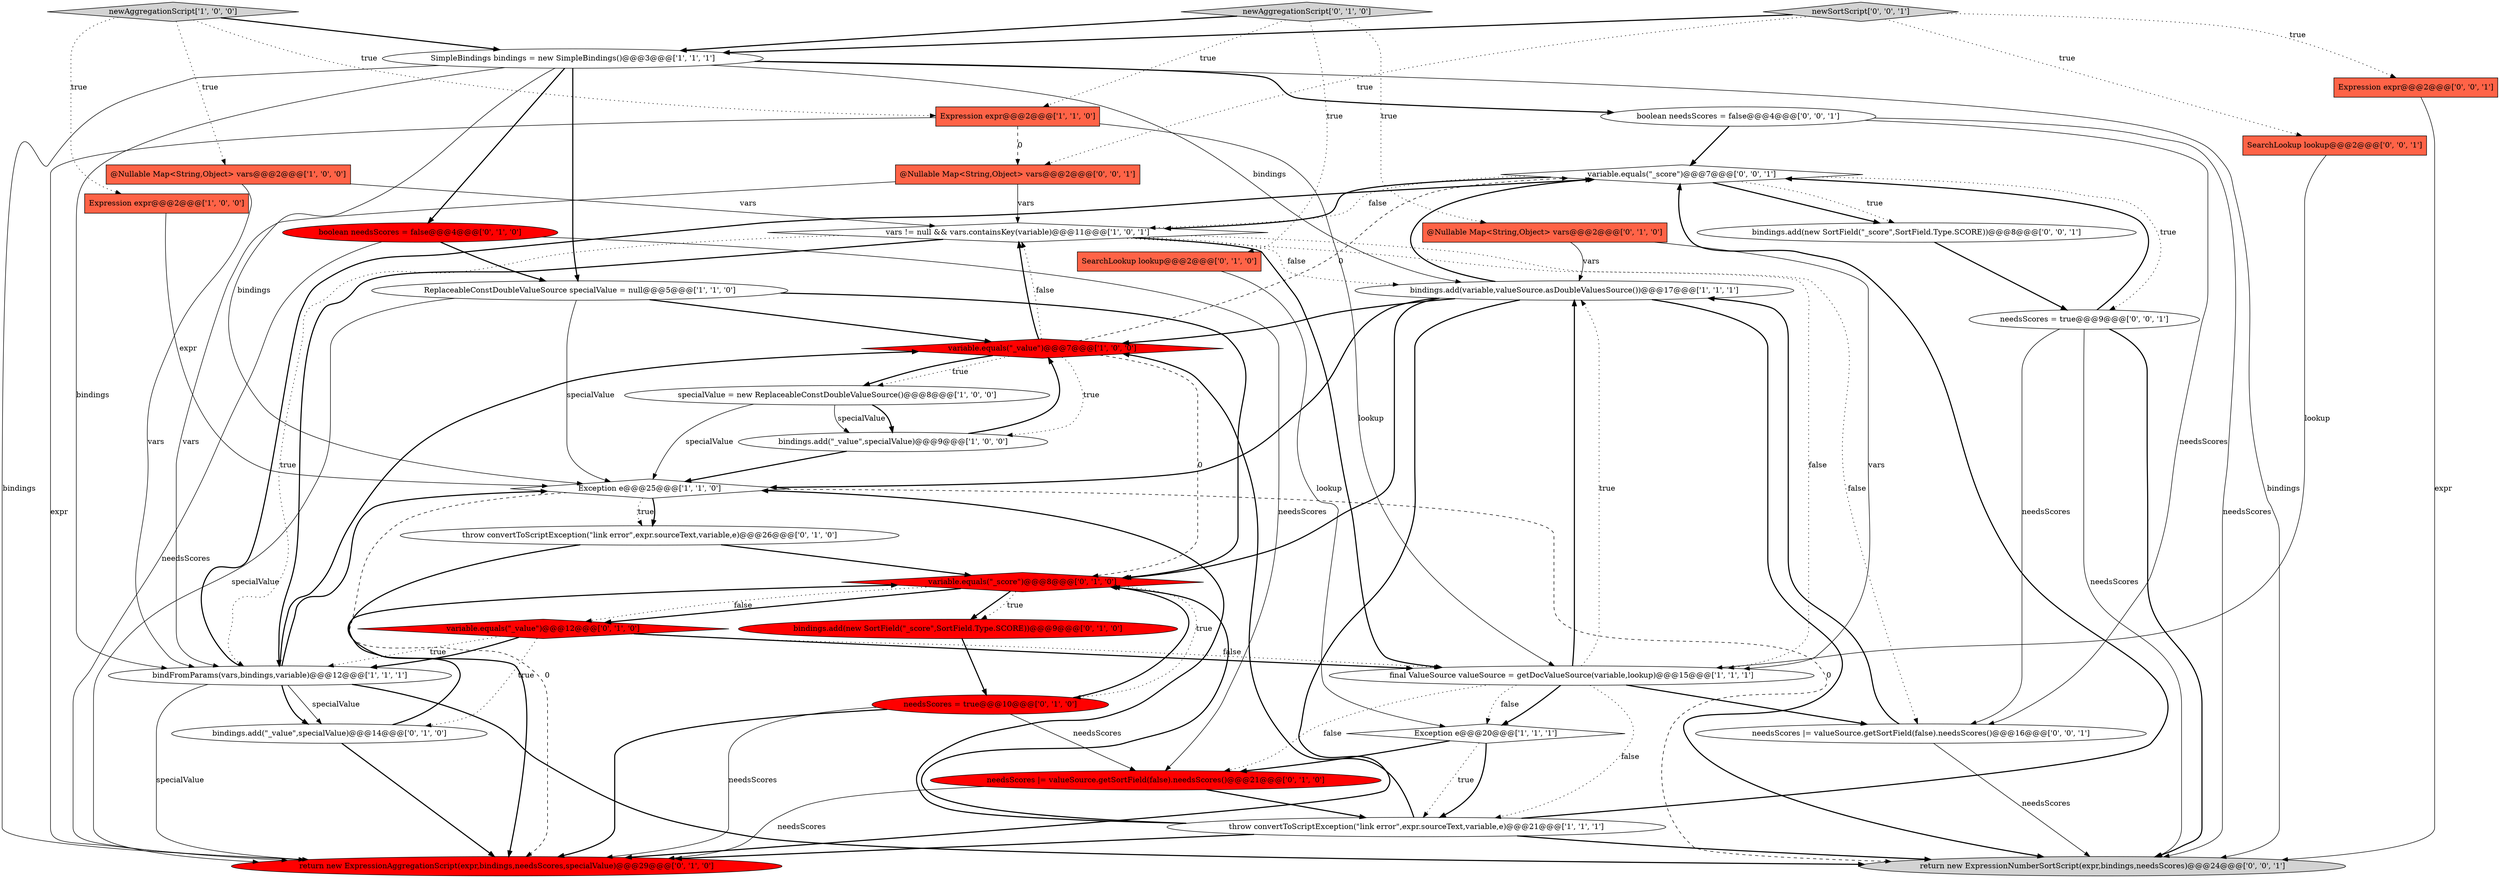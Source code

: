digraph {
37 [style = filled, label = "variable.equals(\"_score\")@@@7@@@['0', '0', '1']", fillcolor = white, shape = diamond image = "AAA0AAABBB3BBB"];
36 [style = filled, label = "boolean needsScores = false@@@4@@@['0', '0', '1']", fillcolor = white, shape = ellipse image = "AAA0AAABBB3BBB"];
26 [style = filled, label = "newAggregationScript['0', '1', '0']", fillcolor = lightgray, shape = diamond image = "AAA0AAABBB2BBB"];
7 [style = filled, label = "vars != null && vars.containsKey(variable)@@@11@@@['1', '0', '1']", fillcolor = white, shape = diamond image = "AAA0AAABBB1BBB"];
16 [style = filled, label = "variable.equals(\"_value\")@@@12@@@['0', '1', '0']", fillcolor = red, shape = diamond image = "AAA1AAABBB2BBB"];
9 [style = filled, label = "SimpleBindings bindings = new SimpleBindings()@@@3@@@['1', '1', '1']", fillcolor = white, shape = ellipse image = "AAA0AAABBB1BBB"];
35 [style = filled, label = "needsScores = true@@@9@@@['0', '0', '1']", fillcolor = white, shape = ellipse image = "AAA0AAABBB3BBB"];
0 [style = filled, label = "ReplaceableConstDoubleValueSource specialValue = null@@@5@@@['1', '1', '0']", fillcolor = white, shape = ellipse image = "AAA0AAABBB1BBB"];
19 [style = filled, label = "needsScores |= valueSource.getSortField(false).needsScores()@@@21@@@['0', '1', '0']", fillcolor = red, shape = ellipse image = "AAA1AAABBB2BBB"];
15 [style = filled, label = "variable.equals(\"_value\")@@@7@@@['1', '0', '0']", fillcolor = red, shape = diamond image = "AAA1AAABBB1BBB"];
10 [style = filled, label = "Expression expr@@@2@@@['1', '0', '0']", fillcolor = tomato, shape = box image = "AAA0AAABBB1BBB"];
29 [style = filled, label = "Expression expr@@@2@@@['0', '0', '1']", fillcolor = tomato, shape = box image = "AAA0AAABBB3BBB"];
18 [style = filled, label = "boolean needsScores = false@@@4@@@['0', '1', '0']", fillcolor = red, shape = ellipse image = "AAA1AAABBB2BBB"];
33 [style = filled, label = "bindings.add(new SortField(\"_score\",SortField.Type.SCORE))@@@8@@@['0', '0', '1']", fillcolor = white, shape = ellipse image = "AAA0AAABBB3BBB"];
21 [style = filled, label = "SearchLookup lookup@@@2@@@['0', '1', '0']", fillcolor = tomato, shape = box image = "AAA0AAABBB2BBB"];
8 [style = filled, label = "newAggregationScript['1', '0', '0']", fillcolor = lightgray, shape = diamond image = "AAA0AAABBB1BBB"];
28 [style = filled, label = "newSortScript['0', '0', '1']", fillcolor = lightgray, shape = diamond image = "AAA0AAABBB3BBB"];
2 [style = filled, label = "Exception e@@@25@@@['1', '1', '0']", fillcolor = white, shape = diamond image = "AAA0AAABBB1BBB"];
3 [style = filled, label = "throw convertToScriptException(\"link error\",expr.sourceText,variable,e)@@@21@@@['1', '1', '1']", fillcolor = white, shape = ellipse image = "AAA0AAABBB1BBB"];
32 [style = filled, label = "SearchLookup lookup@@@2@@@['0', '0', '1']", fillcolor = tomato, shape = box image = "AAA0AAABBB3BBB"];
25 [style = filled, label = "needsScores = true@@@10@@@['0', '1', '0']", fillcolor = red, shape = ellipse image = "AAA1AAABBB2BBB"];
17 [style = filled, label = "variable.equals(\"_score\")@@@8@@@['0', '1', '0']", fillcolor = red, shape = diamond image = "AAA1AAABBB2BBB"];
24 [style = filled, label = "bindings.add(\"_value\",specialValue)@@@14@@@['0', '1', '0']", fillcolor = white, shape = ellipse image = "AAA0AAABBB2BBB"];
34 [style = filled, label = "@Nullable Map<String,Object> vars@@@2@@@['0', '0', '1']", fillcolor = tomato, shape = box image = "AAA0AAABBB3BBB"];
1 [style = filled, label = "Exception e@@@20@@@['1', '1', '1']", fillcolor = white, shape = diamond image = "AAA0AAABBB1BBB"];
23 [style = filled, label = "@Nullable Map<String,Object> vars@@@2@@@['0', '1', '0']", fillcolor = tomato, shape = box image = "AAA0AAABBB2BBB"];
4 [style = filled, label = "bindings.add(variable,valueSource.asDoubleValuesSource())@@@17@@@['1', '1', '1']", fillcolor = white, shape = ellipse image = "AAA0AAABBB1BBB"];
20 [style = filled, label = "return new ExpressionAggregationScript(expr,bindings,needsScores,specialValue)@@@29@@@['0', '1', '0']", fillcolor = red, shape = ellipse image = "AAA1AAABBB2BBB"];
31 [style = filled, label = "needsScores |= valueSource.getSortField(false).needsScores()@@@16@@@['0', '0', '1']", fillcolor = white, shape = ellipse image = "AAA0AAABBB3BBB"];
14 [style = filled, label = "Expression expr@@@2@@@['1', '1', '0']", fillcolor = tomato, shape = box image = "AAA0AAABBB1BBB"];
12 [style = filled, label = "bindFromParams(vars,bindings,variable)@@@12@@@['1', '1', '1']", fillcolor = white, shape = ellipse image = "AAA0AAABBB1BBB"];
5 [style = filled, label = "specialValue = new ReplaceableConstDoubleValueSource()@@@8@@@['1', '0', '0']", fillcolor = white, shape = ellipse image = "AAA0AAABBB1BBB"];
6 [style = filled, label = "@Nullable Map<String,Object> vars@@@2@@@['1', '0', '0']", fillcolor = tomato, shape = box image = "AAA0AAABBB1BBB"];
27 [style = filled, label = "bindings.add(new SortField(\"_score\",SortField.Type.SCORE))@@@9@@@['0', '1', '0']", fillcolor = red, shape = ellipse image = "AAA1AAABBB2BBB"];
30 [style = filled, label = "return new ExpressionNumberSortScript(expr,bindings,needsScores)@@@24@@@['0', '0', '1']", fillcolor = lightgray, shape = ellipse image = "AAA0AAABBB3BBB"];
11 [style = filled, label = "bindings.add(\"_value\",specialValue)@@@9@@@['1', '0', '0']", fillcolor = white, shape = ellipse image = "AAA0AAABBB1BBB"];
13 [style = filled, label = "final ValueSource valueSource = getDocValueSource(variable,lookup)@@@15@@@['1', '1', '1']", fillcolor = white, shape = ellipse image = "AAA0AAABBB1BBB"];
22 [style = filled, label = "throw convertToScriptException(\"link error\",expr.sourceText,variable,e)@@@26@@@['0', '1', '0']", fillcolor = white, shape = ellipse image = "AAA0AAABBB2BBB"];
2->22 [style = dotted, label="true"];
36->30 [style = solid, label="needsScores"];
4->15 [style = bold, label=""];
35->30 [style = solid, label="needsScores"];
28->9 [style = bold, label=""];
26->9 [style = bold, label=""];
12->20 [style = solid, label="specialValue"];
32->13 [style = solid, label="lookup"];
14->13 [style = solid, label="lookup"];
0->15 [style = bold, label=""];
13->1 [style = bold, label=""];
1->3 [style = dotted, label="true"];
5->2 [style = solid, label="specialValue"];
37->7 [style = dotted, label="false"];
5->11 [style = solid, label="specialValue"];
12->2 [style = bold, label=""];
9->4 [style = solid, label="bindings"];
25->20 [style = solid, label="needsScores"];
35->37 [style = bold, label=""];
18->20 [style = solid, label="needsScores"];
24->17 [style = bold, label=""];
34->12 [style = solid, label="vars"];
13->31 [style = bold, label=""];
17->27 [style = bold, label=""];
37->33 [style = bold, label=""];
3->30 [style = bold, label=""];
15->7 [style = dotted, label="false"];
19->3 [style = bold, label=""];
27->25 [style = bold, label=""];
18->0 [style = bold, label=""];
17->27 [style = dotted, label="true"];
17->16 [style = bold, label=""];
13->4 [style = dotted, label="true"];
13->19 [style = dotted, label="false"];
18->19 [style = solid, label="needsScores"];
6->7 [style = solid, label="vars"];
0->17 [style = bold, label=""];
31->4 [style = bold, label=""];
26->23 [style = dotted, label="true"];
4->2 [style = bold, label=""];
23->13 [style = solid, label="vars"];
2->30 [style = dashed, label="0"];
12->37 [style = bold, label=""];
7->12 [style = dotted, label="true"];
14->20 [style = solid, label="expr"];
9->12 [style = solid, label="bindings"];
24->20 [style = bold, label=""];
28->29 [style = dotted, label="true"];
0->2 [style = solid, label="specialValue"];
12->24 [style = solid, label="specialValue"];
3->2 [style = bold, label=""];
22->20 [style = bold, label=""];
17->16 [style = dotted, label="false"];
7->4 [style = dotted, label="false"];
26->14 [style = dotted, label="true"];
36->31 [style = solid, label="needsScores"];
8->14 [style = dotted, label="true"];
35->31 [style = solid, label="needsScores"];
22->17 [style = bold, label=""];
15->17 [style = dashed, label="0"];
13->3 [style = dotted, label="false"];
5->11 [style = bold, label=""];
7->13 [style = dotted, label="false"];
9->2 [style = solid, label="bindings"];
36->37 [style = bold, label=""];
1->19 [style = bold, label=""];
28->34 [style = dotted, label="true"];
16->24 [style = dotted, label="true"];
15->5 [style = dotted, label="true"];
16->13 [style = bold, label=""];
21->1 [style = solid, label="lookup"];
34->7 [style = solid, label="vars"];
4->17 [style = bold, label=""];
3->37 [style = bold, label=""];
9->20 [style = solid, label="bindings"];
1->3 [style = bold, label=""];
12->24 [style = bold, label=""];
25->17 [style = bold, label=""];
37->7 [style = bold, label=""];
19->20 [style = solid, label="needsScores"];
13->1 [style = dotted, label="false"];
25->19 [style = solid, label="needsScores"];
37->35 [style = dotted, label="true"];
6->12 [style = solid, label="vars"];
25->20 [style = bold, label=""];
28->32 [style = dotted, label="true"];
9->18 [style = bold, label=""];
8->6 [style = dotted, label="true"];
17->25 [style = dotted, label="true"];
16->13 [style = dotted, label="false"];
23->4 [style = solid, label="vars"];
4->20 [style = bold, label=""];
15->11 [style = dotted, label="true"];
3->17 [style = bold, label=""];
35->30 [style = bold, label=""];
10->2 [style = solid, label="expr"];
9->36 [style = bold, label=""];
7->13 [style = bold, label=""];
29->30 [style = solid, label="expr"];
37->33 [style = dotted, label="true"];
33->35 [style = bold, label=""];
16->12 [style = dotted, label="true"];
2->20 [style = dashed, label="0"];
9->0 [style = bold, label=""];
15->7 [style = bold, label=""];
14->34 [style = dashed, label="0"];
7->12 [style = bold, label=""];
15->37 [style = dashed, label="0"];
9->30 [style = solid, label="bindings"];
7->31 [style = dotted, label="false"];
12->15 [style = bold, label=""];
12->30 [style = bold, label=""];
3->15 [style = bold, label=""];
8->10 [style = dotted, label="true"];
31->30 [style = solid, label="needsScores"];
0->20 [style = solid, label="specialValue"];
11->2 [style = bold, label=""];
15->5 [style = bold, label=""];
11->15 [style = bold, label=""];
3->20 [style = bold, label=""];
4->30 [style = bold, label=""];
4->37 [style = bold, label=""];
26->21 [style = dotted, label="true"];
8->9 [style = bold, label=""];
2->22 [style = bold, label=""];
16->12 [style = bold, label=""];
13->4 [style = bold, label=""];
}
